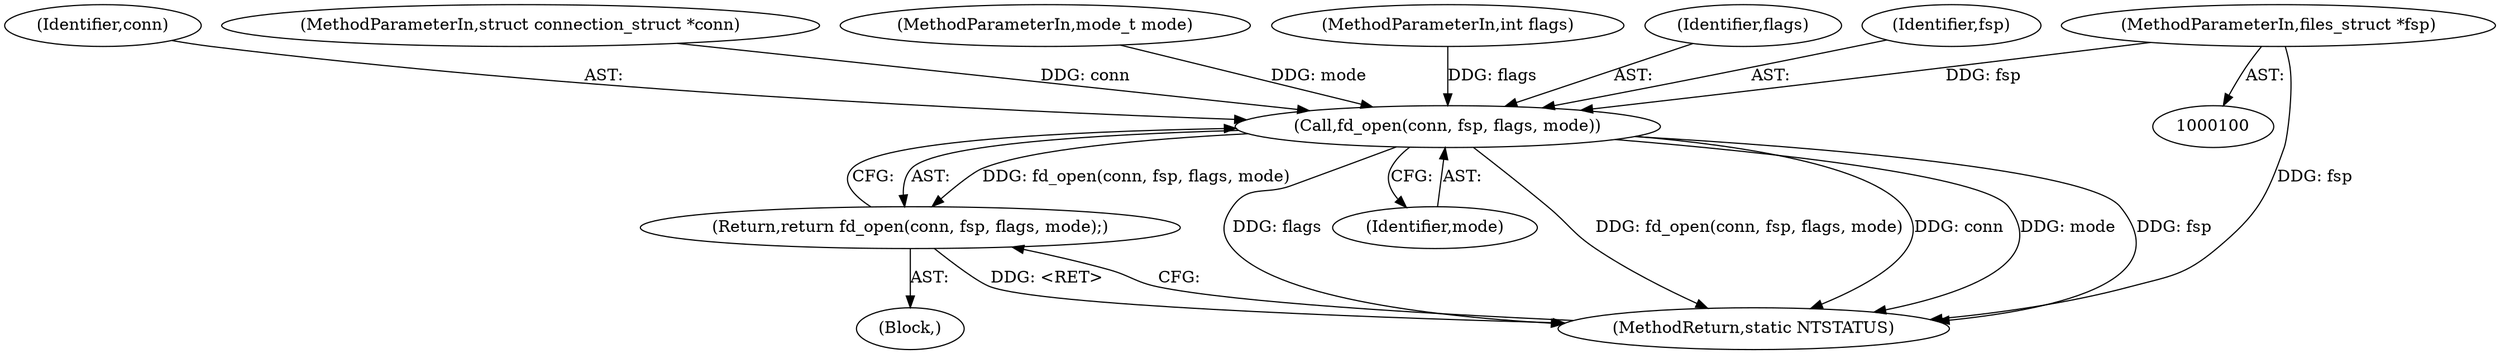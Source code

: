 digraph "0_samba_10c3e3923022485c720f322ca4f0aca5d7501310@pointer" {
"1000102" [label="(MethodParameterIn,files_struct *fsp)"];
"1000127" [label="(Call,fd_open(conn, fsp, flags, mode))"];
"1000126" [label="(Return,return fd_open(conn, fsp, flags, mode);)"];
"1000128" [label="(Identifier,conn)"];
"1000106" [label="(Block,)"];
"1000101" [label="(MethodParameterIn,struct connection_struct *conn)"];
"1000131" [label="(Identifier,mode)"];
"1000104" [label="(MethodParameterIn,mode_t mode)"];
"1000103" [label="(MethodParameterIn,int flags)"];
"1000130" [label="(Identifier,flags)"];
"1000126" [label="(Return,return fd_open(conn, fsp, flags, mode);)"];
"1000129" [label="(Identifier,fsp)"];
"1000102" [label="(MethodParameterIn,files_struct *fsp)"];
"1000127" [label="(Call,fd_open(conn, fsp, flags, mode))"];
"1000132" [label="(MethodReturn,static NTSTATUS)"];
"1000102" -> "1000100"  [label="AST: "];
"1000102" -> "1000132"  [label="DDG: fsp"];
"1000102" -> "1000127"  [label="DDG: fsp"];
"1000127" -> "1000126"  [label="AST: "];
"1000127" -> "1000131"  [label="CFG: "];
"1000128" -> "1000127"  [label="AST: "];
"1000129" -> "1000127"  [label="AST: "];
"1000130" -> "1000127"  [label="AST: "];
"1000131" -> "1000127"  [label="AST: "];
"1000126" -> "1000127"  [label="CFG: "];
"1000127" -> "1000132"  [label="DDG: flags"];
"1000127" -> "1000132"  [label="DDG: fd_open(conn, fsp, flags, mode)"];
"1000127" -> "1000132"  [label="DDG: conn"];
"1000127" -> "1000132"  [label="DDG: mode"];
"1000127" -> "1000132"  [label="DDG: fsp"];
"1000127" -> "1000126"  [label="DDG: fd_open(conn, fsp, flags, mode)"];
"1000101" -> "1000127"  [label="DDG: conn"];
"1000103" -> "1000127"  [label="DDG: flags"];
"1000104" -> "1000127"  [label="DDG: mode"];
"1000126" -> "1000106"  [label="AST: "];
"1000132" -> "1000126"  [label="CFG: "];
"1000126" -> "1000132"  [label="DDG: <RET>"];
}
